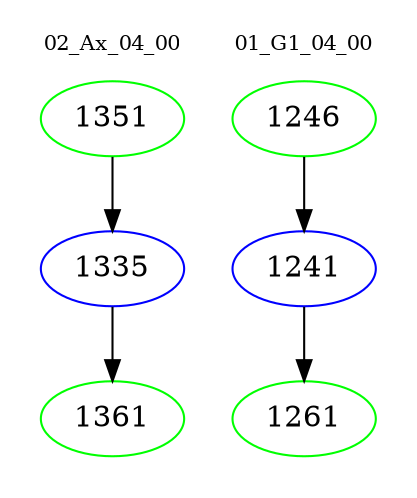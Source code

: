digraph{
subgraph cluster_0 {
color = white
label = "02_Ax_04_00";
fontsize=10;
T0_1351 [label="1351", color="green"]
T0_1351 -> T0_1335 [color="black"]
T0_1335 [label="1335", color="blue"]
T0_1335 -> T0_1361 [color="black"]
T0_1361 [label="1361", color="green"]
}
subgraph cluster_1 {
color = white
label = "01_G1_04_00";
fontsize=10;
T1_1246 [label="1246", color="green"]
T1_1246 -> T1_1241 [color="black"]
T1_1241 [label="1241", color="blue"]
T1_1241 -> T1_1261 [color="black"]
T1_1261 [label="1261", color="green"]
}
}
